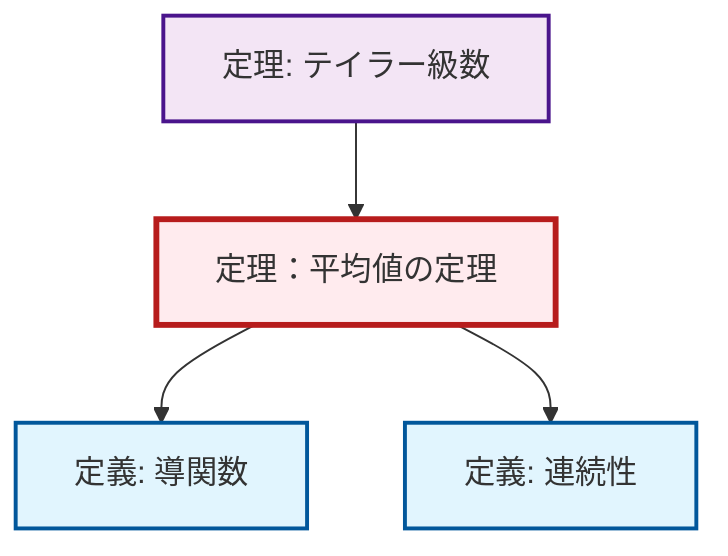 graph TD
    classDef definition fill:#e1f5fe,stroke:#01579b,stroke-width:2px
    classDef theorem fill:#f3e5f5,stroke:#4a148c,stroke-width:2px
    classDef axiom fill:#fff3e0,stroke:#e65100,stroke-width:2px
    classDef example fill:#e8f5e9,stroke:#1b5e20,stroke-width:2px
    classDef current fill:#ffebee,stroke:#b71c1c,stroke-width:3px
    def-derivative["定義: 導関数"]:::definition
    thm-mean-value["定理：平均値の定理"]:::theorem
    thm-taylor-series["定理: テイラー級数"]:::theorem
    def-continuity["定義: 連続性"]:::definition
    thm-mean-value --> def-derivative
    thm-mean-value --> def-continuity
    thm-taylor-series --> thm-mean-value
    class thm-mean-value current